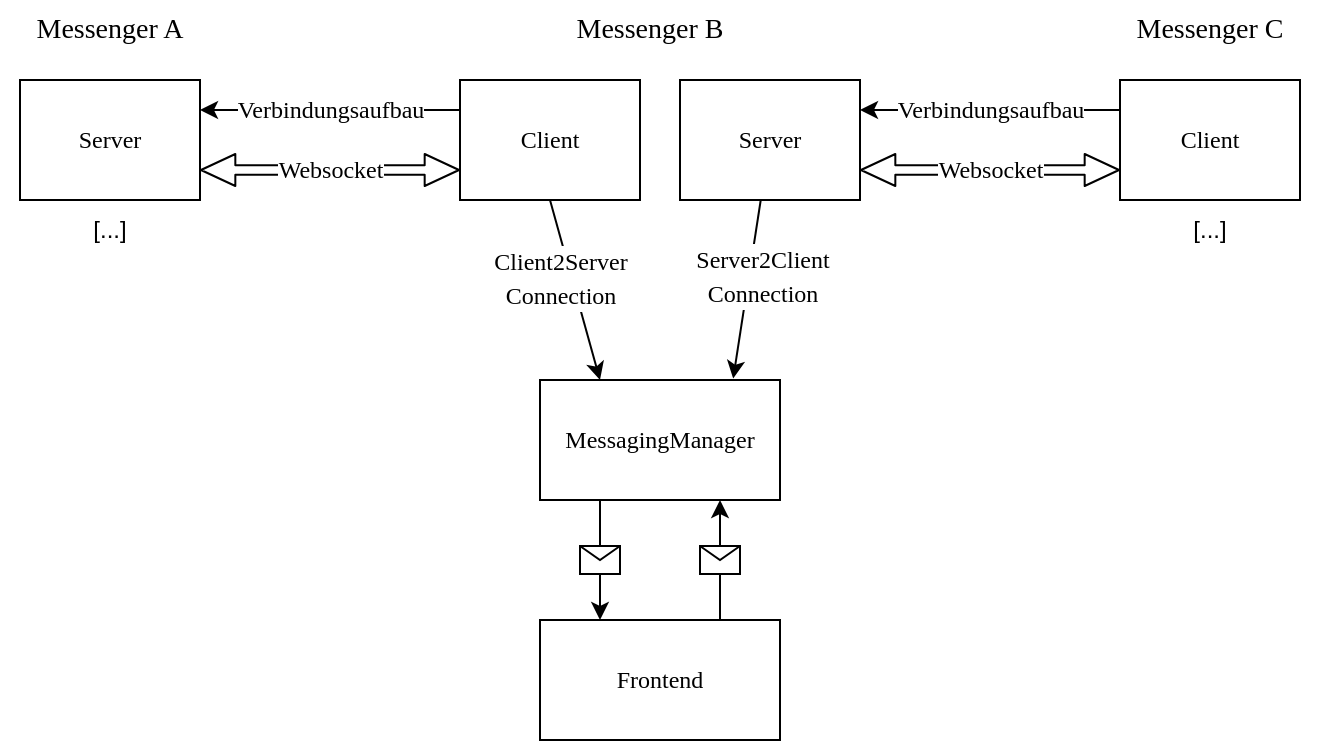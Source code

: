 <mxfile>
    <diagram id="zOVBVRye3Tny8WeWWyTU" name="Page-1">
        <mxGraphModel dx="679" dy="266" grid="1" gridSize="10" guides="1" tooltips="1" connect="1" arrows="1" fold="1" page="1" pageScale="1" pageWidth="827" pageHeight="1169" math="0" shadow="0">
            <root>
                <mxCell id="0"/>
                <mxCell id="1" parent="0"/>
                <mxCell id="10" value="Messenger B" style="text;html=1;strokeColor=none;fillColor=none;align=center;verticalAlign=middle;whiteSpace=wrap;rounded=0;fontFamily=Tahoma;fontSize=14;" parent="1" vertex="1">
                    <mxGeometry x="354" y="260" width="110" height="30" as="geometry"/>
                </mxCell>
                <mxCell id="11" value="Messenger C" style="text;html=1;strokeColor=none;fillColor=none;align=center;verticalAlign=middle;whiteSpace=wrap;rounded=0;fontFamily=Tahoma;fontSize=14;" parent="1" vertex="1">
                    <mxGeometry x="634" y="260" width="110" height="30" as="geometry"/>
                </mxCell>
                <mxCell id="12" value="&lt;font style=&quot;font-size: 12px;&quot;&gt;Client&lt;/font&gt;" style="rounded=0;whiteSpace=wrap;html=1;fontFamily=Tahoma;fontSize=14;" parent="1" vertex="1">
                    <mxGeometry x="314" y="300" width="90" height="60" as="geometry"/>
                </mxCell>
                <mxCell id="16" value="&lt;font style=&quot;font-size: 12px;&quot;&gt;Server2Client&lt;br&gt;Connection&lt;br&gt;&lt;/font&gt;" style="edgeStyle=none;html=1;fontFamily=Tahoma;fontSize=14;entryX=0.805;entryY=-0.012;entryDx=0;entryDy=0;entryPerimeter=0;" parent="1" source="13" target="14" edge="1">
                    <mxGeometry x="-0.171" y="6" relative="1" as="geometry">
                        <mxPoint x="446" y="449" as="targetPoint"/>
                        <mxPoint as="offset"/>
                    </mxGeometry>
                </mxCell>
                <mxCell id="13" value="&lt;font style=&quot;font-size: 12px;&quot;&gt;Server&lt;/font&gt;" style="rounded=0;whiteSpace=wrap;html=1;fontFamily=Tahoma;fontSize=14;" parent="1" vertex="1">
                    <mxGeometry x="424" y="300" width="90" height="60" as="geometry"/>
                </mxCell>
                <mxCell id="14" value="&lt;font style=&quot;font-size: 12px;&quot;&gt;MessagingManager&lt;/font&gt;" style="rounded=0;whiteSpace=wrap;html=1;fontFamily=Tahoma;fontSize=14;" parent="1" vertex="1">
                    <mxGeometry x="354" y="450" width="120" height="60" as="geometry"/>
                </mxCell>
                <mxCell id="17" value="&lt;font style=&quot;font-size: 12px;&quot;&gt;Client&lt;/font&gt;" style="rounded=0;whiteSpace=wrap;html=1;fontFamily=Tahoma;fontSize=14;" parent="1" vertex="1">
                    <mxGeometry x="644" y="300" width="90" height="60" as="geometry"/>
                </mxCell>
                <mxCell id="19" value="&lt;font style=&quot;font-size: 12px;&quot;&gt;Client2Server&lt;br&gt;Connection&lt;br&gt;&lt;/font&gt;" style="endArrow=classic;html=1;fontFamily=Tahoma;fontSize=14;exitX=0.5;exitY=1;exitDx=0;exitDy=0;entryX=0.25;entryY=0;entryDx=0;entryDy=0;" parent="1" target="14" edge="1">
                    <mxGeometry x="-0.179" y="-6" width="50" height="50" relative="1" as="geometry">
                        <mxPoint x="359" y="360" as="sourcePoint"/>
                        <mxPoint x="409" y="450" as="targetPoint"/>
                        <mxPoint as="offset"/>
                    </mxGeometry>
                </mxCell>
                <mxCell id="23" value="Verbindungsaufbau" style="endArrow=classic;html=1;fontFamily=Tahoma;fontSize=12;entryX=1;entryY=0.25;entryDx=0;entryDy=0;" parent="1" target="13" edge="1">
                    <mxGeometry width="50" height="50" relative="1" as="geometry">
                        <mxPoint x="644" y="315" as="sourcePoint"/>
                        <mxPoint x="604" y="320" as="targetPoint"/>
                    </mxGeometry>
                </mxCell>
                <mxCell id="24" value="Websocket" style="shape=flexArrow;endArrow=classic;startArrow=classic;html=1;fontFamily=Tahoma;fontSize=12;exitX=1;exitY=0.75;exitDx=0;exitDy=0;entryX=0;entryY=0.75;entryDx=0;entryDy=0;startWidth=10.293;endWidth=10.293;startSize=5.389;endSize=5.389;width=4.722;" parent="1" source="13" target="17" edge="1">
                    <mxGeometry width="100" height="100" relative="1" as="geometry">
                        <mxPoint x="524" y="460" as="sourcePoint"/>
                        <mxPoint x="624" y="360" as="targetPoint"/>
                    </mxGeometry>
                </mxCell>
                <mxCell id="26" value="Messenger A" style="text;html=1;strokeColor=none;fillColor=none;align=center;verticalAlign=middle;whiteSpace=wrap;rounded=0;fontFamily=Tahoma;fontSize=14;" parent="1" vertex="1">
                    <mxGeometry x="84" y="260" width="110" height="30" as="geometry"/>
                </mxCell>
                <mxCell id="27" value="&lt;font style=&quot;font-size: 12px;&quot;&gt;Server&lt;/font&gt;" style="rounded=0;whiteSpace=wrap;html=1;fontFamily=Tahoma;fontSize=14;" parent="1" vertex="1">
                    <mxGeometry x="94" y="300" width="90" height="60" as="geometry"/>
                </mxCell>
                <mxCell id="28" value="Verbindungsaufbau" style="endArrow=classic;html=1;fontFamily=Tahoma;fontSize=12;entryX=1;entryY=0.25;entryDx=0;entryDy=0;exitX=0;exitY=0.25;exitDx=0;exitDy=0;" parent="1" source="12" target="27" edge="1">
                    <mxGeometry width="50" height="50" relative="1" as="geometry">
                        <mxPoint x="34" y="315" as="sourcePoint"/>
                        <mxPoint x="164" y="315" as="targetPoint"/>
                        <mxPoint as="offset"/>
                    </mxGeometry>
                </mxCell>
                <mxCell id="29" value="Websocket" style="shape=flexArrow;endArrow=classic;startArrow=classic;html=1;fontFamily=Tahoma;fontSize=12;exitX=0;exitY=0.75;exitDx=0;exitDy=0;entryX=1;entryY=0.75;entryDx=0;entryDy=0;startWidth=10.293;endWidth=10.293;startSize=5.389;endSize=5.389;width=4.722;" parent="1" source="12" target="27" edge="1">
                    <mxGeometry width="100" height="100" relative="1" as="geometry">
                        <mxPoint x="34" y="345" as="sourcePoint"/>
                        <mxPoint x="144" y="360" as="targetPoint"/>
                    </mxGeometry>
                </mxCell>
                <mxCell id="30" value="Frontend" style="rounded=0;whiteSpace=wrap;html=1;fontFamily=Tahoma;fontSize=12;" parent="1" vertex="1">
                    <mxGeometry x="354" y="570" width="120" height="60" as="geometry"/>
                </mxCell>
                <mxCell id="31" value="" style="endArrow=classic;html=1;fontFamily=Tahoma;fontSize=12;exitX=0.25;exitY=1;exitDx=0;exitDy=0;entryX=0.25;entryY=0;entryDx=0;entryDy=0;" parent="1" source="14" target="30" edge="1">
                    <mxGeometry relative="1" as="geometry">
                        <mxPoint x="394" y="540" as="sourcePoint"/>
                        <mxPoint x="494" y="540" as="targetPoint"/>
                    </mxGeometry>
                </mxCell>
                <mxCell id="32" value="" style="shape=message;html=1;outlineConnect=0;fontFamily=Tahoma;fontSize=12;" parent="31" vertex="1">
                    <mxGeometry width="20" height="14" relative="1" as="geometry">
                        <mxPoint x="-10" y="-7" as="offset"/>
                    </mxGeometry>
                </mxCell>
                <mxCell id="33" value="" style="endArrow=classic;html=1;fontFamily=Tahoma;fontSize=12;exitX=0.25;exitY=1;exitDx=0;exitDy=0;entryX=0.25;entryY=0;entryDx=0;entryDy=0;" parent="1" edge="1">
                    <mxGeometry relative="1" as="geometry">
                        <mxPoint x="444" y="570" as="sourcePoint"/>
                        <mxPoint x="444" y="510" as="targetPoint"/>
                    </mxGeometry>
                </mxCell>
                <mxCell id="34" value="" style="shape=message;html=1;outlineConnect=0;fontFamily=Tahoma;fontSize=12;" parent="33" vertex="1">
                    <mxGeometry width="20" height="14" relative="1" as="geometry">
                        <mxPoint x="-10" y="-7" as="offset"/>
                    </mxGeometry>
                </mxCell>
                <mxCell id="35" value="[...]" style="text;html=1;strokeColor=none;fillColor=none;align=center;verticalAlign=middle;whiteSpace=wrap;rounded=0;" vertex="1" parent="1">
                    <mxGeometry x="109" y="360" width="60" height="30" as="geometry"/>
                </mxCell>
                <mxCell id="36" value="[...]" style="text;html=1;strokeColor=none;fillColor=none;align=center;verticalAlign=middle;whiteSpace=wrap;rounded=0;" vertex="1" parent="1">
                    <mxGeometry x="659" y="360" width="60" height="30" as="geometry"/>
                </mxCell>
            </root>
        </mxGraphModel>
    </diagram>
</mxfile>